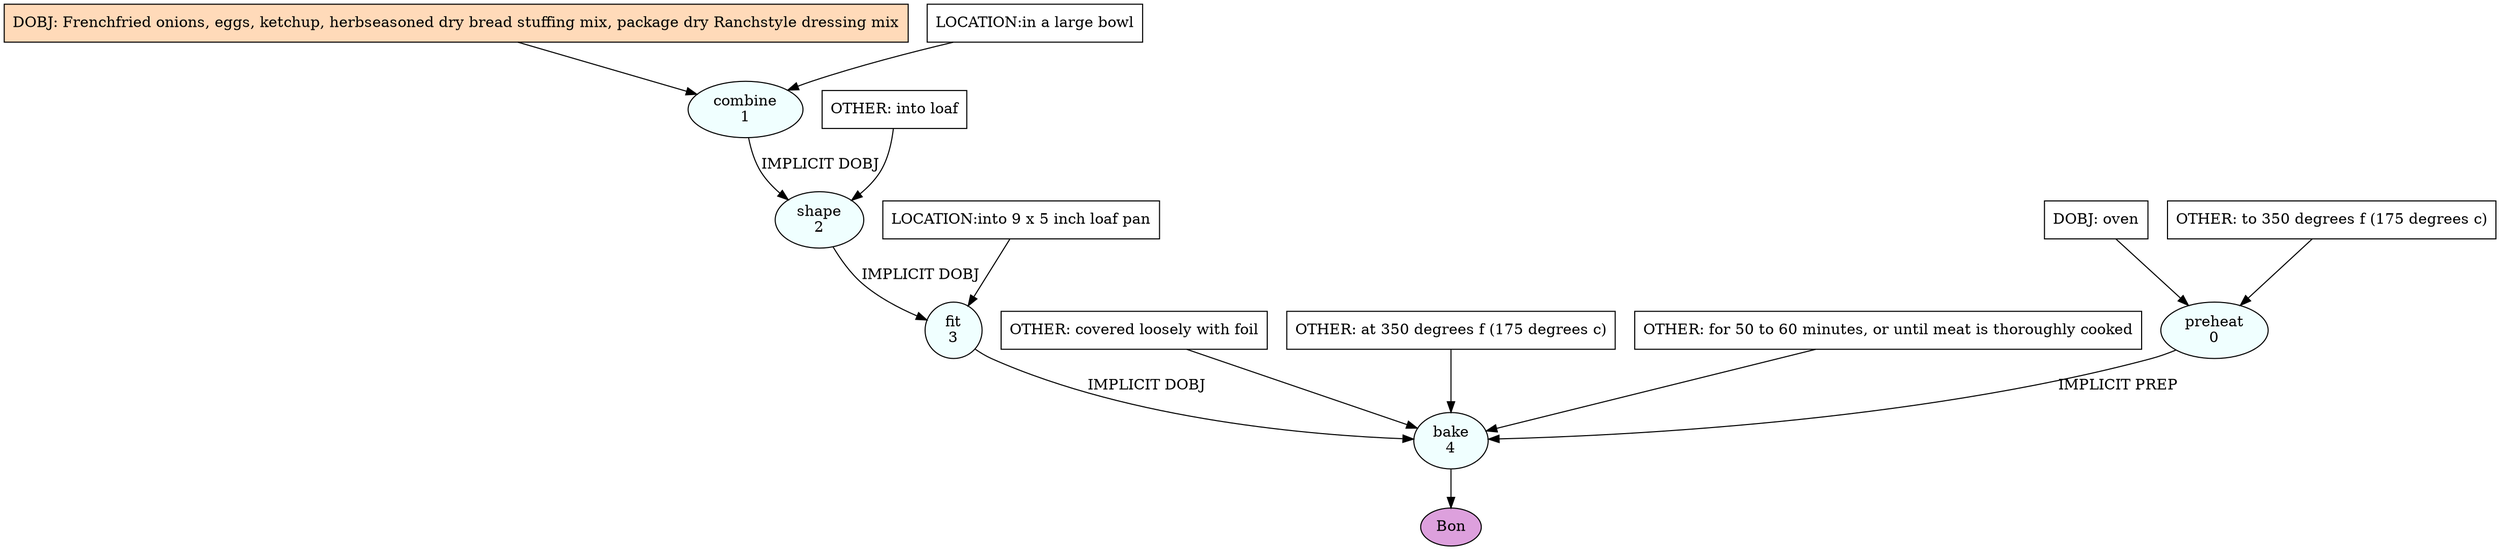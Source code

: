 digraph recipe {
E0[label="preheat
0", shape=oval, style=filled, fillcolor=azure]
E1[label="combine
1", shape=oval, style=filled, fillcolor=azure]
E2[label="shape
2", shape=oval, style=filled, fillcolor=azure]
E3[label="fit
3", shape=oval, style=filled, fillcolor=azure]
E4[label="bake
4", shape=oval, style=filled, fillcolor=azure]
D0[label="DOBJ: oven", shape=box, style=filled, fillcolor=white]
D0 -> E0
O0_0[label="OTHER: to 350 degrees f (175 degrees c)", shape=box, style=filled, fillcolor=white]
O0_0 -> E0
D1[label="DOBJ: Frenchfried onions, eggs, ketchup, herbseasoned dry bread stuffing mix, package dry Ranchstyle dressing mix", shape=box, style=filled, fillcolor=peachpuff]
D1 -> E1
P1_0[label="LOCATION:in a large bowl", shape=box, style=filled, fillcolor=white]
P1_0 -> E1
E1 -> E2 [label="IMPLICIT DOBJ"]
O2_0_0[label="OTHER: into loaf", shape=box, style=filled, fillcolor=white]
O2_0_0 -> E2
E2 -> E3 [label="IMPLICIT DOBJ"]
P3_0_0[label="LOCATION:into 9 x 5 inch loaf pan", shape=box, style=filled, fillcolor=white]
P3_0_0 -> E3
E3 -> E4 [label="IMPLICIT DOBJ"]
E0 -> E4 [label="IMPLICIT PREP"]
O4_0_0[label="OTHER: covered loosely with foil", shape=box, style=filled, fillcolor=white]
O4_0_0 -> E4
O4_1_0[label="OTHER: at 350 degrees f (175 degrees c)", shape=box, style=filled, fillcolor=white]
O4_1_0 -> E4
O4_2_0[label="OTHER: for 50 to 60 minutes, or until meat is thoroughly cooked", shape=box, style=filled, fillcolor=white]
O4_2_0 -> E4
EOR[label="Bon", shape=oval, style=filled, fillcolor=plum]
E4 -> EOR
}

